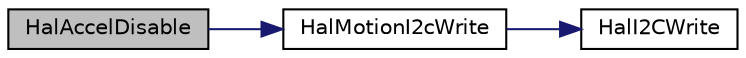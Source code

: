 digraph "HalAccelDisable"
{
  edge [fontname="Helvetica",fontsize="10",labelfontname="Helvetica",labelfontsize="10"];
  node [fontname="Helvetica",fontsize="10",shape=record];
  rankdir="LR";
  Node1 [label="HalAccelDisable",height=0.2,width=0.4,color="black", fillcolor="grey75", style="filled" fontcolor="black"];
  Node1 -> Node2 [color="midnightblue",fontsize="10",style="solid",fontname="Helvetica"];
  Node2 [label="HalMotionI2cWrite",height=0.2,width=0.4,color="black", fillcolor="white", style="filled",URL="$hal__motion_8c.html#a6697bfd0b278672cfa4036f510f0cdd3"];
  Node2 -> Node3 [color="midnightblue",fontsize="10",style="solid",fontname="Helvetica"];
  Node3 [label="HalI2CWrite",height=0.2,width=0.4,color="black", fillcolor="white", style="filled",URL="$_c_c2541_s_t_2hal__i2c_8c.html#ad3613df7d1f888faa333829b5b83c990"];
}
